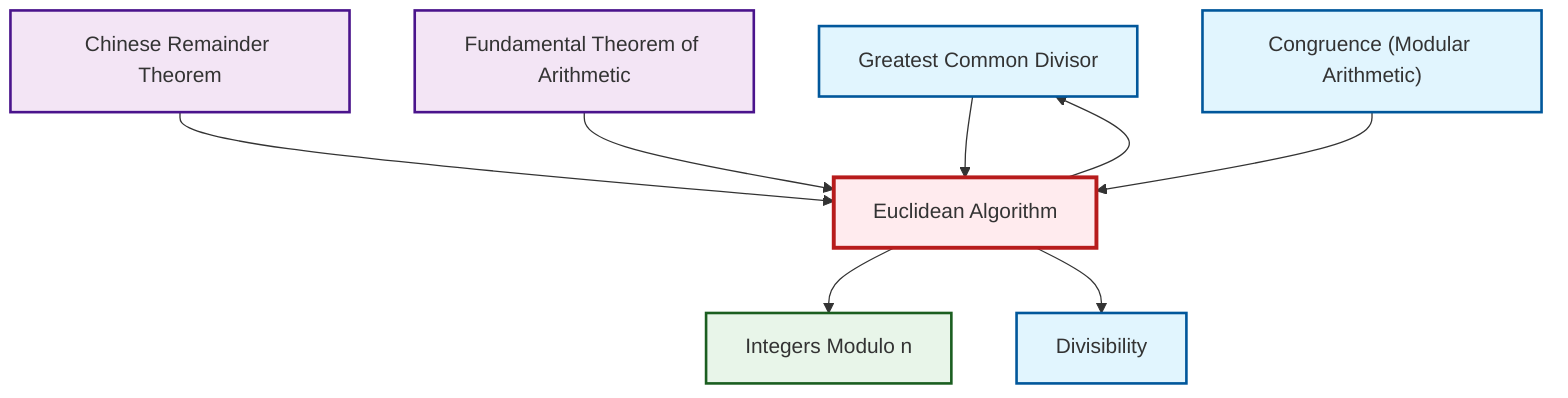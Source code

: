 graph TD
    classDef definition fill:#e1f5fe,stroke:#01579b,stroke-width:2px
    classDef theorem fill:#f3e5f5,stroke:#4a148c,stroke-width:2px
    classDef axiom fill:#fff3e0,stroke:#e65100,stroke-width:2px
    classDef example fill:#e8f5e9,stroke:#1b5e20,stroke-width:2px
    classDef current fill:#ffebee,stroke:#b71c1c,stroke-width:3px
    def-gcd["Greatest Common Divisor"]:::definition
    thm-chinese-remainder["Chinese Remainder Theorem"]:::theorem
    def-divisibility["Divisibility"]:::definition
    def-congruence["Congruence (Modular Arithmetic)"]:::definition
    thm-fundamental-arithmetic["Fundamental Theorem of Arithmetic"]:::theorem
    thm-euclidean-algorithm["Euclidean Algorithm"]:::theorem
    ex-quotient-integers-mod-n["Integers Modulo n"]:::example
    thm-chinese-remainder --> thm-euclidean-algorithm
    thm-euclidean-algorithm --> def-gcd
    thm-euclidean-algorithm --> ex-quotient-integers-mod-n
    def-gcd --> thm-euclidean-algorithm
    thm-fundamental-arithmetic --> thm-euclidean-algorithm
    thm-euclidean-algorithm --> def-divisibility
    def-congruence --> thm-euclidean-algorithm
    class thm-euclidean-algorithm current